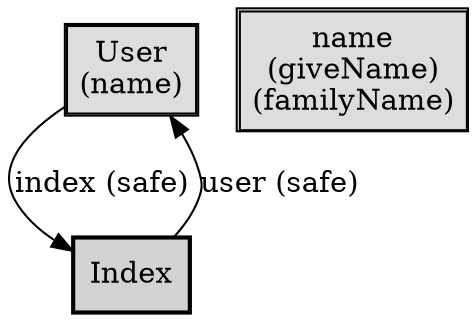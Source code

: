 digraph application_state_diagram {
  graph [
    labelloc="b";
    fontname="Helvetica"
    label="";
    URL="index.html"
  ];
  node [shape = box, style = "bold,filled"];

    User [style=solid, margin=0.02, label=<<table cellspacing="0" cellpadding="5" cellborder="1" border="0"><tr><td bgcolor="#dddddd">User<br />(name)<br /></td></tr></table>>,shape=box URL="docs/semantic.User.html"]
    name [style=solid, margin=0.02, label=<<table cellspacing="0" cellpadding="5" cellborder="1" border="0"><tr><td bgcolor="#dddddd">name<br />(giveName)<br />(familyName)<br /></td></tr></table>>,shape=box URL="docs/semantic.name.html"]

    Index->User [label = "user (safe)" URL="docs/safe.user.html"];
    User->Index [label = "index (safe)" URL="docs/safe.index.html"];

    Index [URL="docs/semantic.Index.html"]

}